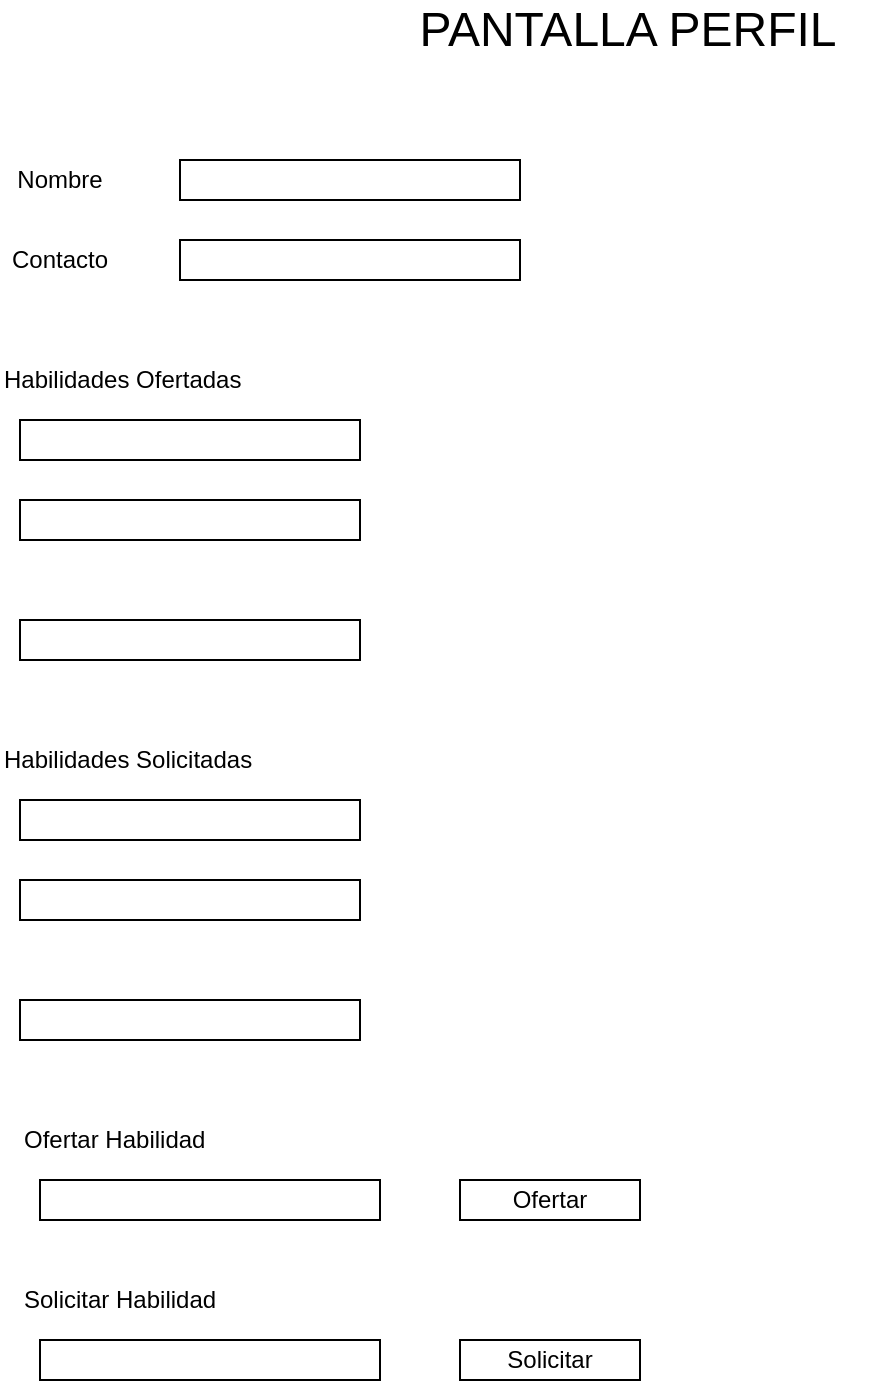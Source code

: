 <mxfile version="24.7.8">
  <diagram name="Página-1" id="q0OZ0ck-zupgk4xuKl11">
    <mxGraphModel dx="1050" dy="621" grid="1" gridSize="10" guides="1" tooltips="1" connect="1" arrows="1" fold="1" page="1" pageScale="1" pageWidth="827" pageHeight="1169" math="0" shadow="0">
      <root>
        <mxCell id="0" />
        <mxCell id="1" parent="0" />
        <mxCell id="ndG_unAMJjDTMYC8sWlS-1" value="&lt;font style=&quot;font-size: 24px;&quot;&gt;PANTALLA PERFIL&lt;/font&gt;" style="text;html=1;align=center;verticalAlign=middle;whiteSpace=wrap;rounded=0;" parent="1" vertex="1">
          <mxGeometry x="294" y="50" width="240" height="30" as="geometry" />
        </mxCell>
        <mxCell id="ndG_unAMJjDTMYC8sWlS-2" value="Nombre" style="text;html=1;align=center;verticalAlign=middle;whiteSpace=wrap;rounded=0;" parent="1" vertex="1">
          <mxGeometry x="100" y="130" width="60" height="20" as="geometry" />
        </mxCell>
        <mxCell id="ndG_unAMJjDTMYC8sWlS-4" value="" style="rounded=0;whiteSpace=wrap;html=1;" parent="1" vertex="1">
          <mxGeometry x="190" y="130" width="170" height="20" as="geometry" />
        </mxCell>
        <mxCell id="ndG_unAMJjDTMYC8sWlS-5" value="Contacto" style="text;html=1;align=center;verticalAlign=middle;whiteSpace=wrap;rounded=0;" parent="1" vertex="1">
          <mxGeometry x="100" y="170" width="60" height="20" as="geometry" />
        </mxCell>
        <mxCell id="ndG_unAMJjDTMYC8sWlS-6" value="" style="rounded=0;whiteSpace=wrap;html=1;" parent="1" vertex="1">
          <mxGeometry x="190" y="170" width="170" height="20" as="geometry" />
        </mxCell>
        <mxCell id="ndG_unAMJjDTMYC8sWlS-7" value="Habilidades Ofertadas" style="text;html=1;align=left;verticalAlign=middle;whiteSpace=wrap;rounded=0;" parent="1" vertex="1">
          <mxGeometry x="100" y="230" width="240" height="20" as="geometry" />
        </mxCell>
        <mxCell id="ndG_unAMJjDTMYC8sWlS-8" value="" style="rounded=0;whiteSpace=wrap;html=1;" parent="1" vertex="1">
          <mxGeometry x="110" y="260" width="170" height="20" as="geometry" />
        </mxCell>
        <mxCell id="ndG_unAMJjDTMYC8sWlS-9" value="" style="rounded=0;whiteSpace=wrap;html=1;" parent="1" vertex="1">
          <mxGeometry x="110" y="300" width="170" height="20" as="geometry" />
        </mxCell>
        <mxCell id="ndG_unAMJjDTMYC8sWlS-10" value="" style="rounded=0;whiteSpace=wrap;html=1;" parent="1" vertex="1">
          <mxGeometry x="110" y="360" width="170" height="20" as="geometry" />
        </mxCell>
        <mxCell id="ndG_unAMJjDTMYC8sWlS-27" value="Habilidades Solicitadas" style="text;html=1;align=left;verticalAlign=middle;whiteSpace=wrap;rounded=0;" parent="1" vertex="1">
          <mxGeometry x="100" y="420" width="240" height="20" as="geometry" />
        </mxCell>
        <mxCell id="ndG_unAMJjDTMYC8sWlS-28" value="" style="rounded=0;whiteSpace=wrap;html=1;" parent="1" vertex="1">
          <mxGeometry x="110" y="450" width="170" height="20" as="geometry" />
        </mxCell>
        <mxCell id="ndG_unAMJjDTMYC8sWlS-29" value="" style="rounded=0;whiteSpace=wrap;html=1;" parent="1" vertex="1">
          <mxGeometry x="110" y="490" width="170" height="20" as="geometry" />
        </mxCell>
        <mxCell id="ndG_unAMJjDTMYC8sWlS-30" value="" style="rounded=0;whiteSpace=wrap;html=1;" parent="1" vertex="1">
          <mxGeometry x="110" y="550" width="170" height="20" as="geometry" />
        </mxCell>
        <mxCell id="ndG_unAMJjDTMYC8sWlS-37" value="Ofertar Habilidad" style="text;html=1;align=left;verticalAlign=middle;whiteSpace=wrap;rounded=0;" parent="1" vertex="1">
          <mxGeometry x="110" y="610" width="240" height="20" as="geometry" />
        </mxCell>
        <mxCell id="ndG_unAMJjDTMYC8sWlS-38" value="" style="rounded=0;whiteSpace=wrap;html=1;" parent="1" vertex="1">
          <mxGeometry x="120" y="640" width="170" height="20" as="geometry" />
        </mxCell>
        <mxCell id="ndG_unAMJjDTMYC8sWlS-39" value="Ofertar" style="rounded=0;whiteSpace=wrap;html=1;" parent="1" vertex="1">
          <mxGeometry x="330" y="640" width="90" height="20" as="geometry" />
        </mxCell>
        <mxCell id="ndG_unAMJjDTMYC8sWlS-40" value="Solicitar Habilidad" style="text;html=1;align=left;verticalAlign=middle;whiteSpace=wrap;rounded=0;" parent="1" vertex="1">
          <mxGeometry x="110" y="690" width="240" height="20" as="geometry" />
        </mxCell>
        <mxCell id="ndG_unAMJjDTMYC8sWlS-41" value="" style="rounded=0;whiteSpace=wrap;html=1;" parent="1" vertex="1">
          <mxGeometry x="120" y="720" width="170" height="20" as="geometry" />
        </mxCell>
        <mxCell id="ndG_unAMJjDTMYC8sWlS-42" value="Solicitar" style="rounded=0;whiteSpace=wrap;html=1;" parent="1" vertex="1">
          <mxGeometry x="330" y="720" width="90" height="20" as="geometry" />
        </mxCell>
      </root>
    </mxGraphModel>
  </diagram>
</mxfile>
